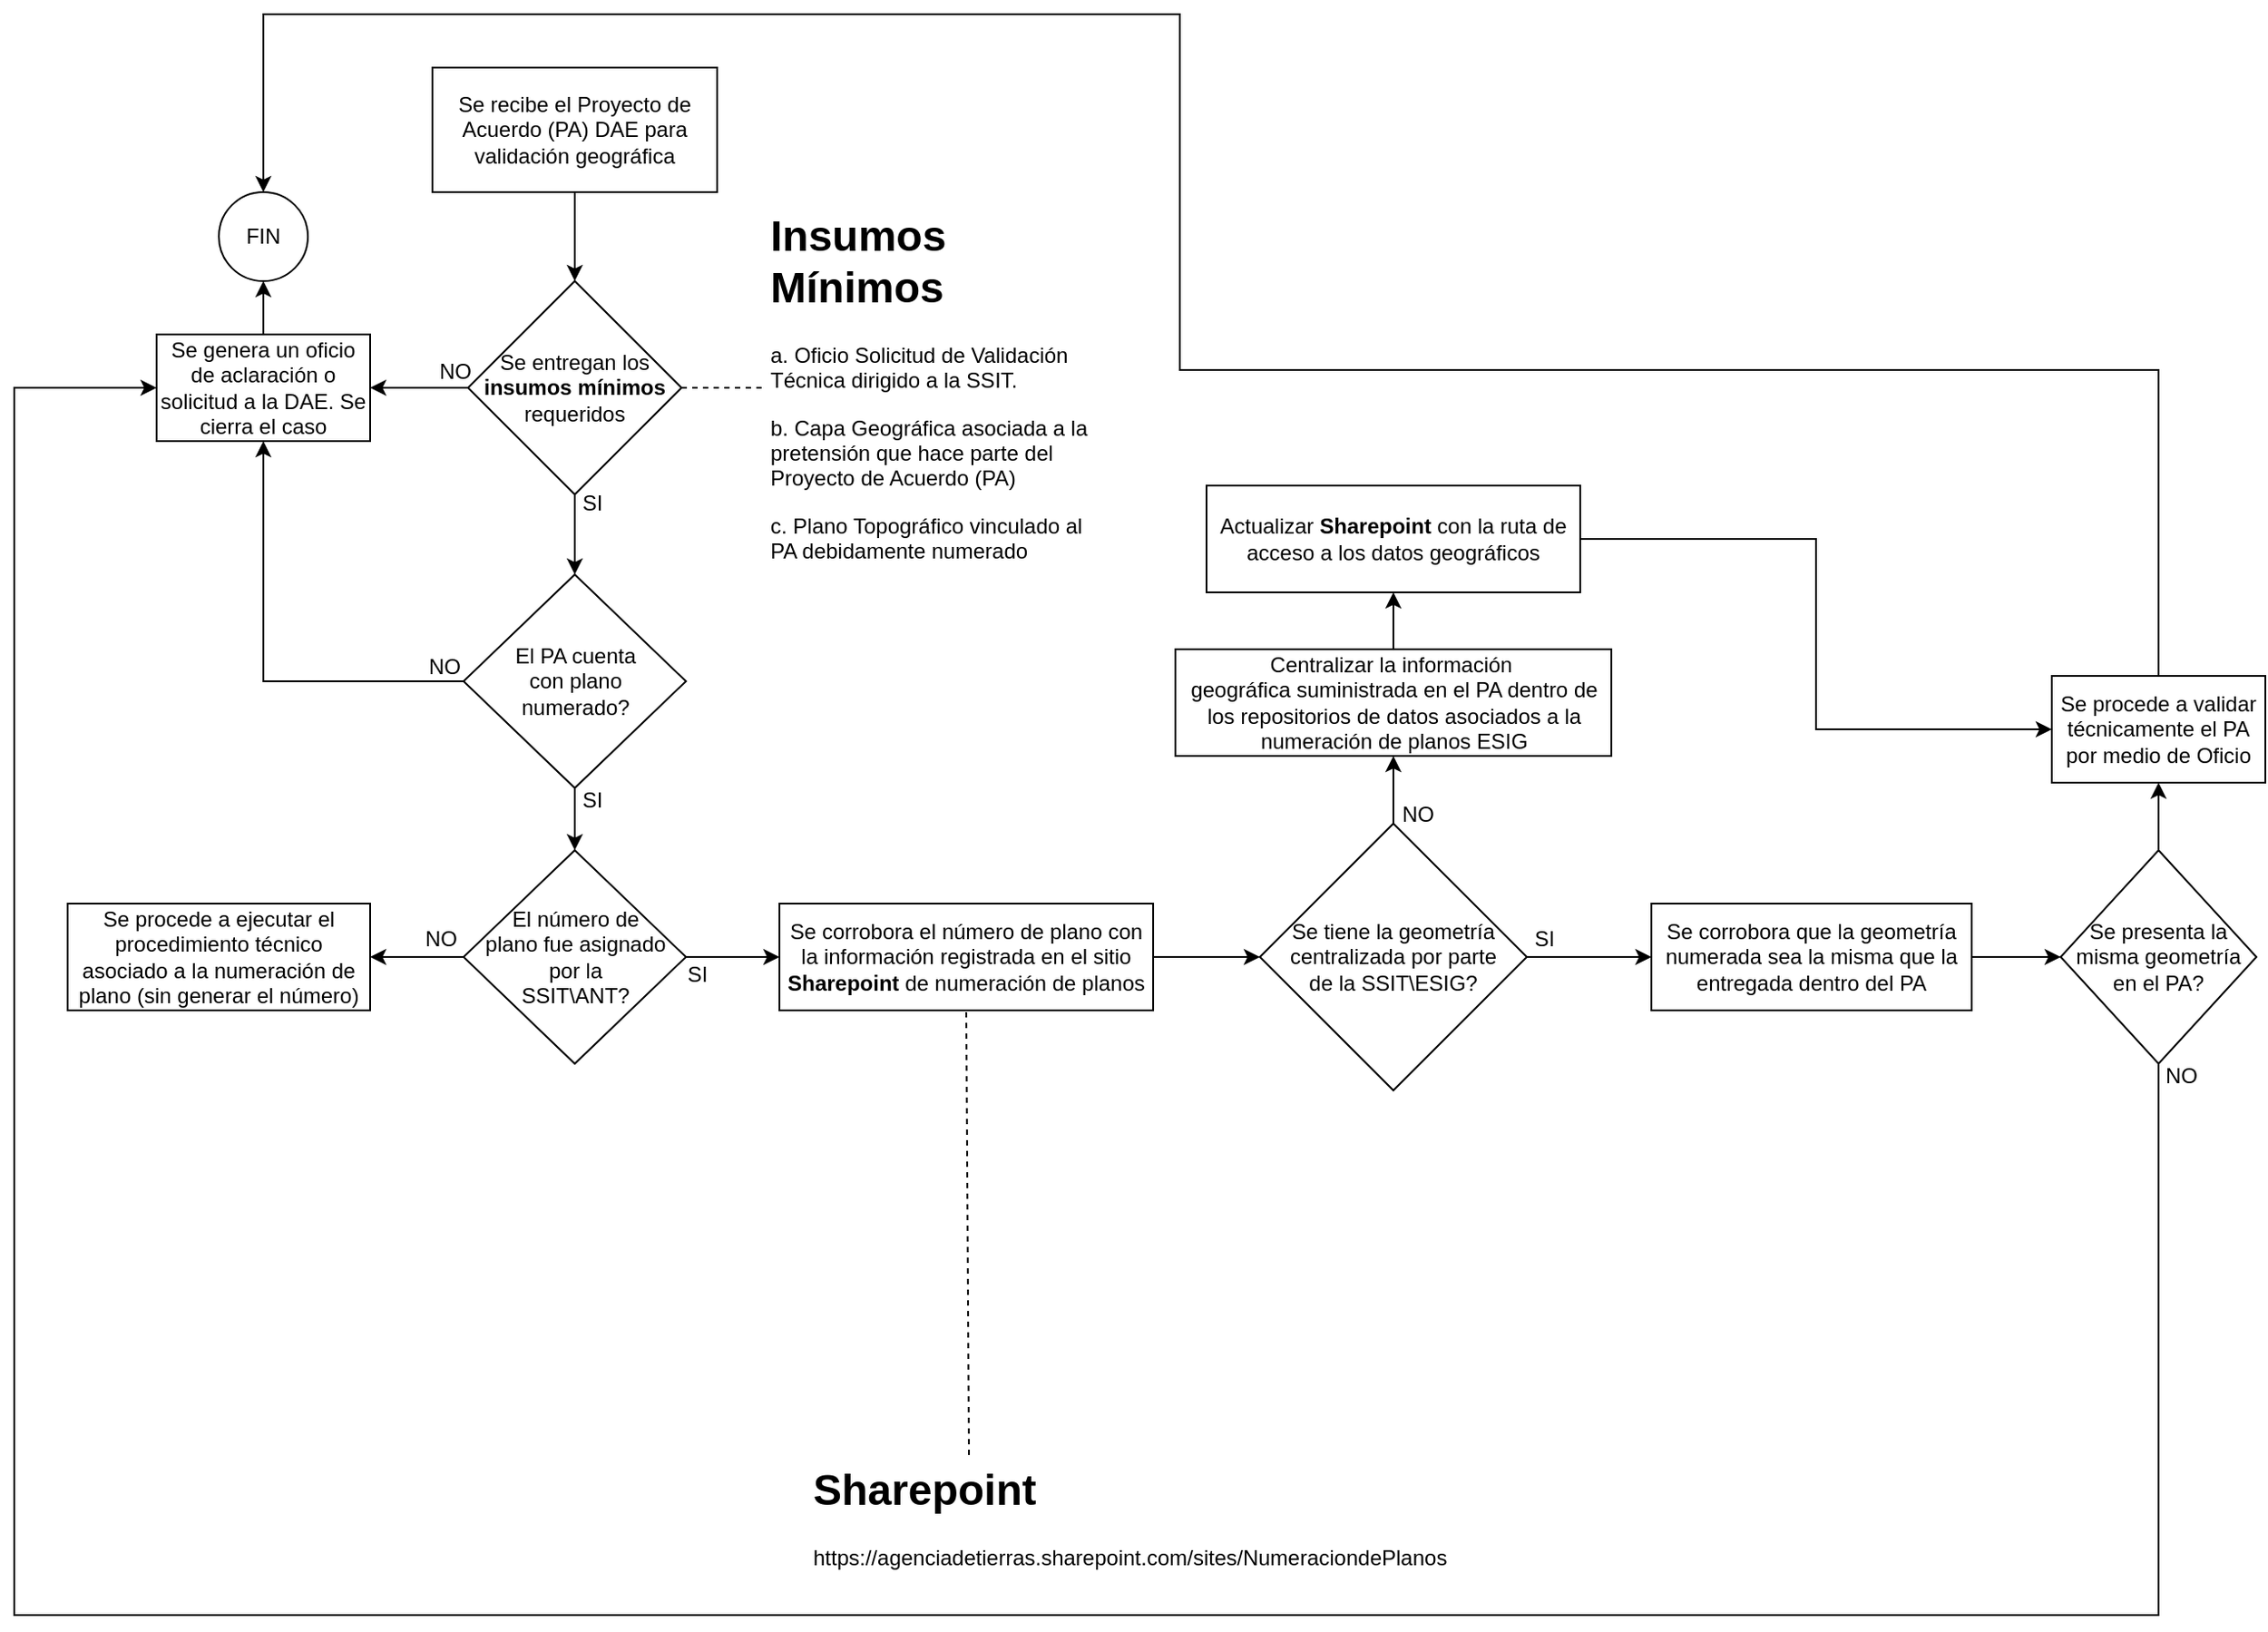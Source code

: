 <mxfile version="13.3.5" type="github">
  <diagram id="wBygM1vO_P41j0ZaZtgd" name="Page-1">
    <mxGraphModel dx="2116" dy="835" grid="1" gridSize="10" guides="1" tooltips="1" connect="1" arrows="1" fold="1" page="1" pageScale="1" pageWidth="827" pageHeight="1169" math="0" shadow="0">
      <root>
        <mxCell id="0" />
        <mxCell id="1" parent="0" />
        <mxCell id="PS6INPltkdU6dMFM3WfI-4" style="edgeStyle=orthogonalEdgeStyle;rounded=0;orthogonalLoop=1;jettySize=auto;html=1;entryX=0.5;entryY=0;entryDx=0;entryDy=0;" parent="1" source="PS6INPltkdU6dMFM3WfI-1" target="PS6INPltkdU6dMFM3WfI-2" edge="1">
          <mxGeometry relative="1" as="geometry" />
        </mxCell>
        <mxCell id="PS6INPltkdU6dMFM3WfI-1" value="Se recibe el Proyecto de Acuerdo (PA) DAE para validación geográfica" style="rounded=0;whiteSpace=wrap;html=1;" parent="1" vertex="1">
          <mxGeometry x="205" y="60" width="160" height="70" as="geometry" />
        </mxCell>
        <mxCell id="PS6INPltkdU6dMFM3WfI-10" style="edgeStyle=orthogonalEdgeStyle;rounded=0;orthogonalLoop=1;jettySize=auto;html=1;exitX=0;exitY=0.5;exitDx=0;exitDy=0;entryX=1;entryY=0.5;entryDx=0;entryDy=0;" parent="1" source="PS6INPltkdU6dMFM3WfI-2" target="PS6INPltkdU6dMFM3WfI-9" edge="1">
          <mxGeometry relative="1" as="geometry" />
        </mxCell>
        <mxCell id="PS6INPltkdU6dMFM3WfI-21" style="edgeStyle=orthogonalEdgeStyle;rounded=0;orthogonalLoop=1;jettySize=auto;html=1;entryX=0.5;entryY=0;entryDx=0;entryDy=0;" parent="1" source="PS6INPltkdU6dMFM3WfI-2" target="PS6INPltkdU6dMFM3WfI-18" edge="1">
          <mxGeometry relative="1" as="geometry" />
        </mxCell>
        <mxCell id="PS6INPltkdU6dMFM3WfI-2" value="Se entregan los &lt;b&gt;insumos mínimos &lt;/b&gt;requeridos" style="rhombus;whiteSpace=wrap;html=1;" parent="1" vertex="1">
          <mxGeometry x="225" y="180" width="120" height="120" as="geometry" />
        </mxCell>
        <mxCell id="PS6INPltkdU6dMFM3WfI-11" style="edgeStyle=orthogonalEdgeStyle;rounded=0;orthogonalLoop=1;jettySize=auto;html=1;" parent="1" source="PS6INPltkdU6dMFM3WfI-9" edge="1">
          <mxGeometry relative="1" as="geometry">
            <mxPoint x="110" y="180" as="targetPoint" />
          </mxGeometry>
        </mxCell>
        <mxCell id="PS6INPltkdU6dMFM3WfI-9" value="Se genera un oficio de aclaración o solicitud a la DAE. Se cierra el caso" style="rounded=0;whiteSpace=wrap;html=1;" parent="1" vertex="1">
          <mxGeometry x="50" y="210" width="120" height="60" as="geometry" />
        </mxCell>
        <mxCell id="PS6INPltkdU6dMFM3WfI-13" value="FIN" style="ellipse;whiteSpace=wrap;html=1;aspect=fixed;" parent="1" vertex="1">
          <mxGeometry x="85" y="130" width="50" height="50" as="geometry" />
        </mxCell>
        <mxCell id="PS6INPltkdU6dMFM3WfI-14" value="NO" style="text;html=1;strokeColor=none;fillColor=none;align=center;verticalAlign=middle;whiteSpace=wrap;rounded=0;" parent="1" vertex="1">
          <mxGeometry x="198" y="221" width="40" height="20" as="geometry" />
        </mxCell>
        <mxCell id="PS6INPltkdU6dMFM3WfI-16" value="&lt;h1&gt;Insumos Mínimos&lt;/h1&gt;&lt;p&gt;a. Oficio Solicitud de Validación Técnica dirigido a la SSIT.&lt;/p&gt;&lt;p&gt;b. Capa Geográfica asociada a la pretensión que hace parte del Proyecto de Acuerdo (PA)&lt;/p&gt;&lt;p&gt;c. Plano Topográfico vinculado al PA debidamente numerado&lt;/p&gt;" style="text;html=1;strokeColor=none;fillColor=none;spacing=5;spacingTop=-20;whiteSpace=wrap;overflow=hidden;rounded=0;" parent="1" vertex="1">
          <mxGeometry x="390" y="135" width="190" height="210" as="geometry" />
        </mxCell>
        <mxCell id="PS6INPltkdU6dMFM3WfI-17" value="" style="endArrow=none;dashed=1;html=1;entryX=0;entryY=0.5;entryDx=0;entryDy=0;exitX=1;exitY=0.5;exitDx=0;exitDy=0;" parent="1" target="PS6INPltkdU6dMFM3WfI-16" edge="1" source="PS6INPltkdU6dMFM3WfI-2">
          <mxGeometry width="50" height="50" relative="1" as="geometry">
            <mxPoint x="315" y="210" as="sourcePoint" />
            <mxPoint x="365" y="160" as="targetPoint" />
          </mxGeometry>
        </mxCell>
        <mxCell id="PS6INPltkdU6dMFM3WfI-20" style="edgeStyle=orthogonalEdgeStyle;rounded=0;orthogonalLoop=1;jettySize=auto;html=1;entryX=0.5;entryY=1;entryDx=0;entryDy=0;" parent="1" source="PS6INPltkdU6dMFM3WfI-18" target="PS6INPltkdU6dMFM3WfI-9" edge="1">
          <mxGeometry relative="1" as="geometry" />
        </mxCell>
        <mxCell id="PS6INPltkdU6dMFM3WfI-23" style="edgeStyle=orthogonalEdgeStyle;rounded=0;orthogonalLoop=1;jettySize=auto;html=1;exitX=0.5;exitY=1;exitDx=0;exitDy=0;entryX=0.5;entryY=0;entryDx=0;entryDy=0;" parent="1" source="PS6INPltkdU6dMFM3WfI-18" target="PS6INPltkdU6dMFM3WfI-22" edge="1">
          <mxGeometry relative="1" as="geometry" />
        </mxCell>
        <mxCell id="PS6INPltkdU6dMFM3WfI-18" value="El PA cuenta&lt;br&gt;con plano &lt;br&gt;numerado?" style="rhombus;whiteSpace=wrap;html=1;" parent="1" vertex="1">
          <mxGeometry x="222.5" y="345" width="125" height="120" as="geometry" />
        </mxCell>
        <mxCell id="PS6INPltkdU6dMFM3WfI-27" style="edgeStyle=orthogonalEdgeStyle;rounded=0;orthogonalLoop=1;jettySize=auto;html=1;exitX=0;exitY=0.5;exitDx=0;exitDy=0;entryX=1;entryY=0.5;entryDx=0;entryDy=0;" parent="1" source="PS6INPltkdU6dMFM3WfI-22" target="PS6INPltkdU6dMFM3WfI-26" edge="1">
          <mxGeometry relative="1" as="geometry" />
        </mxCell>
        <mxCell id="PS6INPltkdU6dMFM3WfI-30" style="edgeStyle=orthogonalEdgeStyle;rounded=0;orthogonalLoop=1;jettySize=auto;html=1;exitX=1;exitY=0.5;exitDx=0;exitDy=0;entryX=0;entryY=0.5;entryDx=0;entryDy=0;" parent="1" source="PS6INPltkdU6dMFM3WfI-22" target="PS6INPltkdU6dMFM3WfI-29" edge="1">
          <mxGeometry relative="1" as="geometry" />
        </mxCell>
        <mxCell id="PS6INPltkdU6dMFM3WfI-22" value="El número de &lt;br&gt;plano fue asignado por&amp;nbsp;la &lt;br&gt;SSIT\ANT?" style="rhombus;whiteSpace=wrap;html=1;" parent="1" vertex="1">
          <mxGeometry x="222.5" y="500" width="125" height="120" as="geometry" />
        </mxCell>
        <mxCell id="PS6INPltkdU6dMFM3WfI-24" value="NO" style="text;html=1;strokeColor=none;fillColor=none;align=center;verticalAlign=middle;whiteSpace=wrap;rounded=0;" parent="1" vertex="1">
          <mxGeometry x="191.5" y="387" width="40" height="20" as="geometry" />
        </mxCell>
        <mxCell id="PS6INPltkdU6dMFM3WfI-25" value="SI" style="text;html=1;strokeColor=none;fillColor=none;align=center;verticalAlign=middle;whiteSpace=wrap;rounded=0;" parent="1" vertex="1">
          <mxGeometry x="275" y="295" width="40" height="20" as="geometry" />
        </mxCell>
        <mxCell id="PS6INPltkdU6dMFM3WfI-26" value="Se procede a ejecutar el procedimiento técnico asociado a la numeración de plano (sin generar el número)" style="rounded=0;whiteSpace=wrap;html=1;" parent="1" vertex="1">
          <mxGeometry y="530" width="170" height="60" as="geometry" />
        </mxCell>
        <mxCell id="PS6INPltkdU6dMFM3WfI-28" value="NO" style="text;html=1;strokeColor=none;fillColor=none;align=center;verticalAlign=middle;whiteSpace=wrap;rounded=0;" parent="1" vertex="1">
          <mxGeometry x="190" y="540" width="40" height="20" as="geometry" />
        </mxCell>
        <mxCell id="PS6INPltkdU6dMFM3WfI-39" style="edgeStyle=orthogonalEdgeStyle;rounded=0;orthogonalLoop=1;jettySize=auto;html=1;entryX=0;entryY=0.5;entryDx=0;entryDy=0;" parent="1" source="PS6INPltkdU6dMFM3WfI-29" target="PS6INPltkdU6dMFM3WfI-38" edge="1">
          <mxGeometry relative="1" as="geometry" />
        </mxCell>
        <mxCell id="PS6INPltkdU6dMFM3WfI-29" value="Se corrobora el número de plano con la información registrada en el sitio &lt;b&gt;Sharepoint&lt;/b&gt; de numeración de planos" style="rounded=0;whiteSpace=wrap;html=1;" parent="1" vertex="1">
          <mxGeometry x="400" y="530" width="210" height="60" as="geometry" />
        </mxCell>
        <mxCell id="PS6INPltkdU6dMFM3WfI-31" value="SI" style="text;html=1;strokeColor=none;fillColor=none;align=center;verticalAlign=middle;whiteSpace=wrap;rounded=0;" parent="1" vertex="1">
          <mxGeometry x="275" y="462" width="40" height="20" as="geometry" />
        </mxCell>
        <mxCell id="PS6INPltkdU6dMFM3WfI-32" value="SI" style="text;html=1;strokeColor=none;fillColor=none;align=center;verticalAlign=middle;whiteSpace=wrap;rounded=0;" parent="1" vertex="1">
          <mxGeometry x="334" y="560" width="40" height="20" as="geometry" />
        </mxCell>
        <mxCell id="PS6INPltkdU6dMFM3WfI-33" value="&lt;h1&gt;Sharepoint&lt;/h1&gt;&lt;p&gt;https://agenciadetierras.sharepoint.com/sites/NumeraciondePlanos&lt;br&gt;&lt;/p&gt;" style="text;html=1;strokeColor=none;fillColor=none;spacing=5;spacingTop=-20;whiteSpace=wrap;overflow=hidden;rounded=0;" parent="1" vertex="1">
          <mxGeometry x="414" y="840" width="370" height="80" as="geometry" />
        </mxCell>
        <mxCell id="PS6INPltkdU6dMFM3WfI-36" value="" style="endArrow=none;dashed=1;html=1;entryX=0.5;entryY=1;entryDx=0;entryDy=0;exitX=0.25;exitY=0;exitDx=0;exitDy=0;" parent="1" source="PS6INPltkdU6dMFM3WfI-33" target="PS6INPltkdU6dMFM3WfI-29" edge="1">
          <mxGeometry width="50" height="50" relative="1" as="geometry">
            <mxPoint x="510" y="440" as="sourcePoint" />
            <mxPoint x="560" y="390" as="targetPoint" />
          </mxGeometry>
        </mxCell>
        <mxCell id="PS6INPltkdU6dMFM3WfI-46" style="edgeStyle=orthogonalEdgeStyle;rounded=0;orthogonalLoop=1;jettySize=auto;html=1;entryX=0;entryY=0.5;entryDx=0;entryDy=0;" parent="1" source="PS6INPltkdU6dMFM3WfI-38" target="PS6INPltkdU6dMFM3WfI-45" edge="1">
          <mxGeometry relative="1" as="geometry" />
        </mxCell>
        <mxCell id="vN12nqyZvuzHO2JqNoDz-16" style="edgeStyle=orthogonalEdgeStyle;rounded=0;orthogonalLoop=1;jettySize=auto;html=1;exitX=0.5;exitY=0;exitDx=0;exitDy=0;entryX=0.5;entryY=1;entryDx=0;entryDy=0;" edge="1" parent="1" source="PS6INPltkdU6dMFM3WfI-38" target="PS6INPltkdU6dMFM3WfI-40">
          <mxGeometry relative="1" as="geometry" />
        </mxCell>
        <mxCell id="PS6INPltkdU6dMFM3WfI-38" value="Se tiene la geometría centralizada por parte &lt;br&gt;de la SSIT\ESIG?" style="rhombus;whiteSpace=wrap;html=1;" parent="1" vertex="1">
          <mxGeometry x="670" y="485" width="150" height="150" as="geometry" />
        </mxCell>
        <mxCell id="vN12nqyZvuzHO2JqNoDz-17" style="edgeStyle=orthogonalEdgeStyle;rounded=0;orthogonalLoop=1;jettySize=auto;html=1;exitX=0.5;exitY=0;exitDx=0;exitDy=0;entryX=0.5;entryY=1;entryDx=0;entryDy=0;" edge="1" parent="1" source="PS6INPltkdU6dMFM3WfI-40" target="PS6INPltkdU6dMFM3WfI-42">
          <mxGeometry relative="1" as="geometry" />
        </mxCell>
        <mxCell id="PS6INPltkdU6dMFM3WfI-40" value="Centralizar la información&amp;nbsp;&lt;br&gt;geográfica suministrada en el PA dentro de los repositorios de datos asociados a la numeración de planos ESIG" style="rounded=0;whiteSpace=wrap;html=1;" parent="1" vertex="1">
          <mxGeometry x="622.5" y="387" width="245" height="60" as="geometry" />
        </mxCell>
        <mxCell id="vN12nqyZvuzHO2JqNoDz-20" style="edgeStyle=orthogonalEdgeStyle;rounded=0;orthogonalLoop=1;jettySize=auto;html=1;entryX=0;entryY=0.5;entryDx=0;entryDy=0;" edge="1" parent="1" source="PS6INPltkdU6dMFM3WfI-42" target="vN12nqyZvuzHO2JqNoDz-18">
          <mxGeometry relative="1" as="geometry" />
        </mxCell>
        <mxCell id="PS6INPltkdU6dMFM3WfI-42" value="Actualizar &lt;b&gt;Sharepoint&lt;/b&gt; con la ruta de acceso a los datos geográficos" style="rounded=0;whiteSpace=wrap;html=1;" parent="1" vertex="1">
          <mxGeometry x="640" y="295" width="210" height="60" as="geometry" />
        </mxCell>
        <mxCell id="vN12nqyZvuzHO2JqNoDz-2" style="edgeStyle=orthogonalEdgeStyle;rounded=0;orthogonalLoop=1;jettySize=auto;html=1;exitX=1;exitY=0.5;exitDx=0;exitDy=0;entryX=0;entryY=0.5;entryDx=0;entryDy=0;" edge="1" parent="1" source="PS6INPltkdU6dMFM3WfI-45" target="vN12nqyZvuzHO2JqNoDz-1">
          <mxGeometry relative="1" as="geometry" />
        </mxCell>
        <mxCell id="PS6INPltkdU6dMFM3WfI-45" value="Se corrobora que la geometría numerada sea la misma que la entregada dentro del PA" style="rounded=0;whiteSpace=wrap;html=1;" parent="1" vertex="1">
          <mxGeometry x="890" y="530" width="180" height="60" as="geometry" />
        </mxCell>
        <mxCell id="vN12nqyZvuzHO2JqNoDz-4" style="edgeStyle=orthogonalEdgeStyle;rounded=0;orthogonalLoop=1;jettySize=auto;html=1;entryX=0;entryY=0.5;entryDx=0;entryDy=0;" edge="1" parent="1" source="vN12nqyZvuzHO2JqNoDz-1" target="PS6INPltkdU6dMFM3WfI-9">
          <mxGeometry relative="1" as="geometry">
            <Array as="points">
              <mxPoint x="1175" y="930" />
              <mxPoint x="-30" y="930" />
              <mxPoint x="-30" y="240" />
            </Array>
          </mxGeometry>
        </mxCell>
        <mxCell id="vN12nqyZvuzHO2JqNoDz-19" style="edgeStyle=orthogonalEdgeStyle;rounded=0;orthogonalLoop=1;jettySize=auto;html=1;exitX=0.5;exitY=0;exitDx=0;exitDy=0;entryX=0.5;entryY=1;entryDx=0;entryDy=0;" edge="1" parent="1" source="vN12nqyZvuzHO2JqNoDz-1" target="vN12nqyZvuzHO2JqNoDz-18">
          <mxGeometry relative="1" as="geometry" />
        </mxCell>
        <mxCell id="vN12nqyZvuzHO2JqNoDz-1" value="Se presenta la misma geometría en el PA?" style="rhombus;whiteSpace=wrap;html=1;" vertex="1" parent="1">
          <mxGeometry x="1120" y="500" width="110" height="120" as="geometry" />
        </mxCell>
        <mxCell id="vN12nqyZvuzHO2JqNoDz-7" value="NO" style="text;html=1;strokeColor=none;fillColor=none;align=center;verticalAlign=middle;whiteSpace=wrap;rounded=0;" vertex="1" parent="1">
          <mxGeometry x="739" y="470" width="40" height="20" as="geometry" />
        </mxCell>
        <mxCell id="vN12nqyZvuzHO2JqNoDz-8" value="SI" style="text;html=1;strokeColor=none;fillColor=none;align=center;verticalAlign=middle;whiteSpace=wrap;rounded=0;" vertex="1" parent="1">
          <mxGeometry x="810" y="540" width="40" height="20" as="geometry" />
        </mxCell>
        <mxCell id="vN12nqyZvuzHO2JqNoDz-10" value="NO" style="text;html=1;strokeColor=none;fillColor=none;align=center;verticalAlign=middle;whiteSpace=wrap;rounded=0;" vertex="1" parent="1">
          <mxGeometry x="1168" y="617" width="40" height="20" as="geometry" />
        </mxCell>
        <mxCell id="vN12nqyZvuzHO2JqNoDz-21" style="edgeStyle=orthogonalEdgeStyle;rounded=0;orthogonalLoop=1;jettySize=auto;html=1;entryX=0.5;entryY=0;entryDx=0;entryDy=0;" edge="1" parent="1" source="vN12nqyZvuzHO2JqNoDz-18" target="PS6INPltkdU6dMFM3WfI-13">
          <mxGeometry relative="1" as="geometry">
            <Array as="points">
              <mxPoint x="1175" y="230" />
              <mxPoint x="625" y="230" />
              <mxPoint x="625" y="30" />
              <mxPoint x="110" y="30" />
            </Array>
          </mxGeometry>
        </mxCell>
        <mxCell id="vN12nqyZvuzHO2JqNoDz-18" value="Se procede a validar técnicamente el PA por medio de Oficio" style="rounded=0;whiteSpace=wrap;html=1;" vertex="1" parent="1">
          <mxGeometry x="1115" y="402" width="120" height="60" as="geometry" />
        </mxCell>
      </root>
    </mxGraphModel>
  </diagram>
</mxfile>
